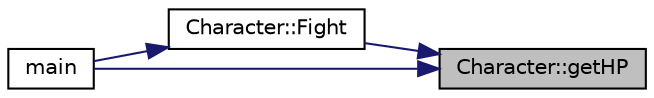 digraph "Character::getHP"
{
 // LATEX_PDF_SIZE
  edge [fontname="Helvetica",fontsize="10",labelfontname="Helvetica",labelfontsize="10"];
  node [fontname="Helvetica",fontsize="10",shape=record];
  rankdir="RL";
  Node1 [label="Character::getHP",height=0.2,width=0.4,color="black", fillcolor="grey75", style="filled", fontcolor="black",tooltip=" "];
  Node1 -> Node2 [dir="back",color="midnightblue",fontsize="10",style="solid",fontname="Helvetica"];
  Node2 [label="Character::Fight",height=0.2,width=0.4,color="black", fillcolor="white", style="filled",URL="$class_character.html#a281ed7b7f997af3c9d773c80c6f58513",tooltip=" "];
  Node2 -> Node3 [dir="back",color="midnightblue",fontsize="10",style="solid",fontname="Helvetica"];
  Node3 [label="main",height=0.2,width=0.4,color="black", fillcolor="white", style="filled",URL="$main_8cpp.html#ad53223b8779f25caeddb70a3b9172967",tooltip=" "];
  Node1 -> Node3 [dir="back",color="midnightblue",fontsize="10",style="solid",fontname="Helvetica"];
}
